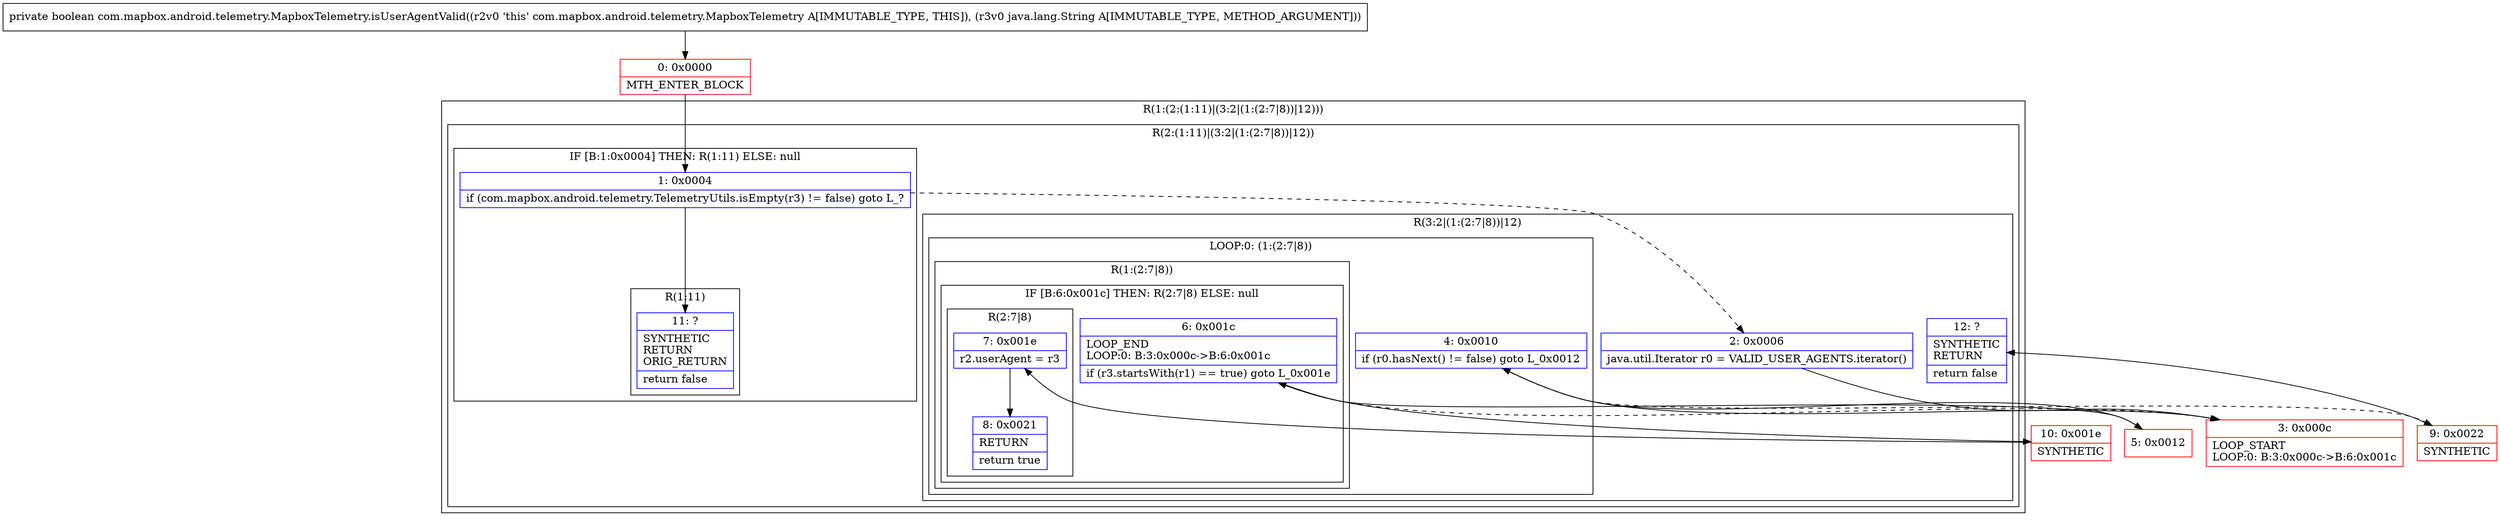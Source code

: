 digraph "CFG forcom.mapbox.android.telemetry.MapboxTelemetry.isUserAgentValid(Ljava\/lang\/String;)Z" {
subgraph cluster_Region_1563310635 {
label = "R(1:(2:(1:11)|(3:2|(1:(2:7|8))|12)))";
node [shape=record,color=blue];
subgraph cluster_Region_103995422 {
label = "R(2:(1:11)|(3:2|(1:(2:7|8))|12))";
node [shape=record,color=blue];
subgraph cluster_IfRegion_1601745304 {
label = "IF [B:1:0x0004] THEN: R(1:11) ELSE: null";
node [shape=record,color=blue];
Node_1 [shape=record,label="{1\:\ 0x0004|if (com.mapbox.android.telemetry.TelemetryUtils.isEmpty(r3) != false) goto L_?\l}"];
subgraph cluster_Region_523918350 {
label = "R(1:11)";
node [shape=record,color=blue];
Node_11 [shape=record,label="{11\:\ ?|SYNTHETIC\lRETURN\lORIG_RETURN\l|return false\l}"];
}
}
subgraph cluster_Region_870961824 {
label = "R(3:2|(1:(2:7|8))|12)";
node [shape=record,color=blue];
Node_2 [shape=record,label="{2\:\ 0x0006|java.util.Iterator r0 = VALID_USER_AGENTS.iterator()\l}"];
subgraph cluster_LoopRegion_596319979 {
label = "LOOP:0: (1:(2:7|8))";
node [shape=record,color=blue];
Node_4 [shape=record,label="{4\:\ 0x0010|if (r0.hasNext() != false) goto L_0x0012\l}"];
subgraph cluster_Region_962961267 {
label = "R(1:(2:7|8))";
node [shape=record,color=blue];
subgraph cluster_IfRegion_1962045053 {
label = "IF [B:6:0x001c] THEN: R(2:7|8) ELSE: null";
node [shape=record,color=blue];
Node_6 [shape=record,label="{6\:\ 0x001c|LOOP_END\lLOOP:0: B:3:0x000c\-\>B:6:0x001c\l|if (r3.startsWith(r1) == true) goto L_0x001e\l}"];
subgraph cluster_Region_158584465 {
label = "R(2:7|8)";
node [shape=record,color=blue];
Node_7 [shape=record,label="{7\:\ 0x001e|r2.userAgent = r3\l}"];
Node_8 [shape=record,label="{8\:\ 0x0021|RETURN\l|return true\l}"];
}
}
}
}
Node_12 [shape=record,label="{12\:\ ?|SYNTHETIC\lRETURN\l|return false\l}"];
}
}
}
Node_0 [shape=record,color=red,label="{0\:\ 0x0000|MTH_ENTER_BLOCK\l}"];
Node_3 [shape=record,color=red,label="{3\:\ 0x000c|LOOP_START\lLOOP:0: B:3:0x000c\-\>B:6:0x001c\l}"];
Node_5 [shape=record,color=red,label="{5\:\ 0x0012}"];
Node_9 [shape=record,color=red,label="{9\:\ 0x0022|SYNTHETIC\l}"];
Node_10 [shape=record,color=red,label="{10\:\ 0x001e|SYNTHETIC\l}"];
MethodNode[shape=record,label="{private boolean com.mapbox.android.telemetry.MapboxTelemetry.isUserAgentValid((r2v0 'this' com.mapbox.android.telemetry.MapboxTelemetry A[IMMUTABLE_TYPE, THIS]), (r3v0 java.lang.String A[IMMUTABLE_TYPE, METHOD_ARGUMENT])) }"];
MethodNode -> Node_0;
Node_1 -> Node_2[style=dashed];
Node_1 -> Node_11;
Node_2 -> Node_3;
Node_4 -> Node_5;
Node_4 -> Node_9[style=dashed];
Node_6 -> Node_3[style=dashed];
Node_6 -> Node_10;
Node_7 -> Node_8;
Node_0 -> Node_1;
Node_3 -> Node_4;
Node_5 -> Node_6;
Node_9 -> Node_12;
Node_10 -> Node_7;
}

